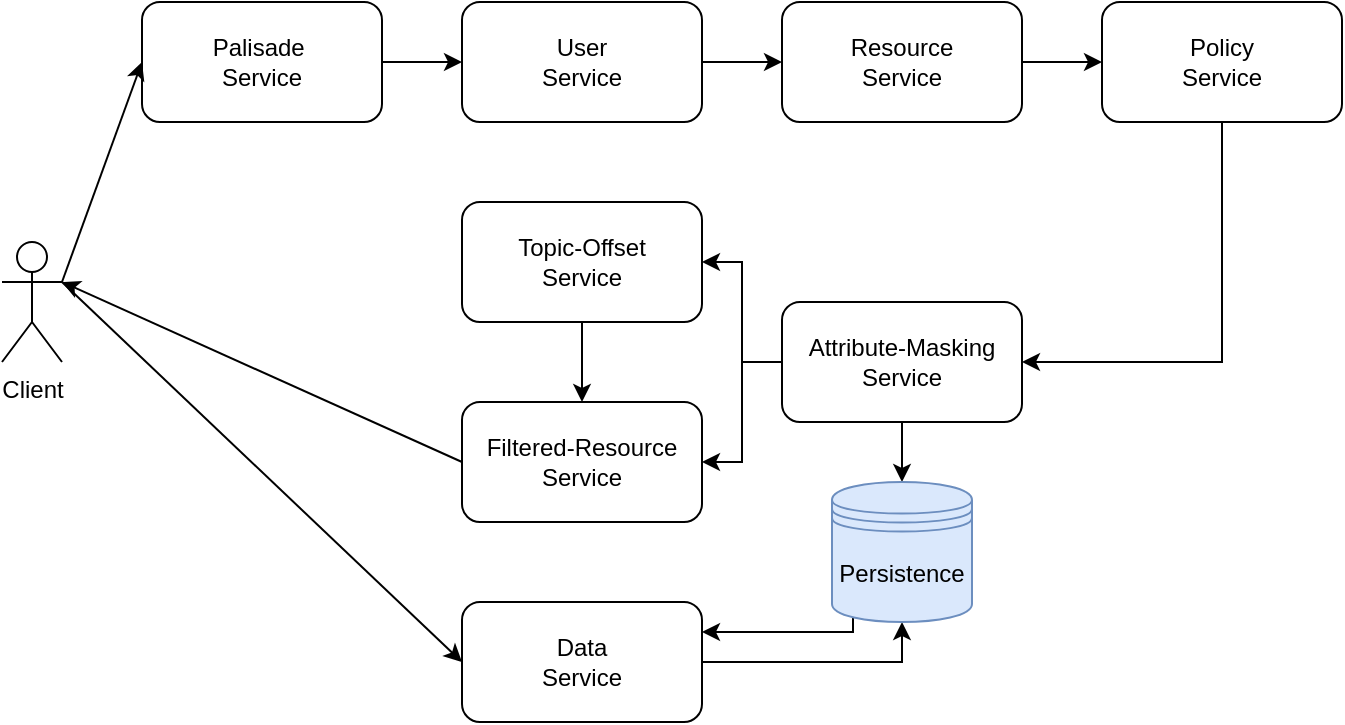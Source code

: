 <mxfile version="14.9.2" type="device"><diagram id="K2DqNs0AzOiKwqhFZqn-" name="Page-1"><mxGraphModel dx="2062" dy="1122" grid="1" gridSize="10" guides="1" tooltips="1" connect="1" arrows="1" fold="1" page="1" pageScale="1" pageWidth="827" pageHeight="1169" math="0" shadow="0"><root><mxCell id="0"/><mxCell id="1" parent="0"/><mxCell id="4KjDwE-u5lRQgsTlzhHM-1" value="Client" style="shape=umlActor;verticalLabelPosition=bottom;verticalAlign=top;html=1;outlineConnect=0;" parent="1" vertex="1"><mxGeometry x="50" y="300" width="30" height="60" as="geometry"/></mxCell><mxCell id="4KjDwE-u5lRQgsTlzhHM-2" value="Palisade&amp;nbsp;&lt;br&gt;Service" style="rounded=1;whiteSpace=wrap;html=1;" parent="1" vertex="1"><mxGeometry x="120" y="180" width="120" height="60" as="geometry"/></mxCell><mxCell id="4KjDwE-u5lRQgsTlzhHM-3" value="User&lt;br&gt;Service" style="rounded=1;whiteSpace=wrap;html=1;" parent="1" vertex="1"><mxGeometry x="280" y="180" width="120" height="60" as="geometry"/></mxCell><mxCell id="4KjDwE-u5lRQgsTlzhHM-4" value="Resource&lt;br&gt;Service" style="rounded=1;whiteSpace=wrap;html=1;" parent="1" vertex="1"><mxGeometry x="440" y="180" width="120" height="60" as="geometry"/></mxCell><mxCell id="4x0Uvs8IPhxRv4M87XYm-22" style="edgeStyle=orthogonalEdgeStyle;rounded=0;orthogonalLoop=1;jettySize=auto;html=1;exitX=0.5;exitY=1;exitDx=0;exitDy=0;entryX=1;entryY=0.5;entryDx=0;entryDy=0;" edge="1" parent="1" source="4KjDwE-u5lRQgsTlzhHM-5" target="4KjDwE-u5lRQgsTlzhHM-6"><mxGeometry relative="1" as="geometry"/></mxCell><mxCell id="4KjDwE-u5lRQgsTlzhHM-5" value="Policy&lt;br&gt;Service" style="rounded=1;whiteSpace=wrap;html=1;" parent="1" vertex="1"><mxGeometry x="600" y="180" width="120" height="60" as="geometry"/></mxCell><mxCell id="4x0Uvs8IPhxRv4M87XYm-24" style="edgeStyle=orthogonalEdgeStyle;rounded=0;orthogonalLoop=1;jettySize=auto;html=1;exitX=0;exitY=0.5;exitDx=0;exitDy=0;" edge="1" parent="1" source="4KjDwE-u5lRQgsTlzhHM-6" target="4KjDwE-u5lRQgsTlzhHM-8"><mxGeometry relative="1" as="geometry"/></mxCell><mxCell id="4x0Uvs8IPhxRv4M87XYm-25" style="edgeStyle=orthogonalEdgeStyle;rounded=0;orthogonalLoop=1;jettySize=auto;html=1;exitX=0;exitY=0.5;exitDx=0;exitDy=0;entryX=1;entryY=0.5;entryDx=0;entryDy=0;" edge="1" parent="1" source="4KjDwE-u5lRQgsTlzhHM-6" target="4KjDwE-u5lRQgsTlzhHM-7"><mxGeometry relative="1" as="geometry"/></mxCell><mxCell id="4x0Uvs8IPhxRv4M87XYm-33" style="edgeStyle=orthogonalEdgeStyle;rounded=0;orthogonalLoop=1;jettySize=auto;html=1;exitX=0.5;exitY=1;exitDx=0;exitDy=0;entryX=0.5;entryY=0;entryDx=0;entryDy=0;" edge="1" parent="1" source="4KjDwE-u5lRQgsTlzhHM-6" target="4x0Uvs8IPhxRv4M87XYm-28"><mxGeometry relative="1" as="geometry"/></mxCell><mxCell id="4KjDwE-u5lRQgsTlzhHM-6" value="Attribute-Masking&lt;br&gt;Service" style="rounded=1;whiteSpace=wrap;html=1;" parent="1" vertex="1"><mxGeometry x="440" y="330" width="120" height="60" as="geometry"/></mxCell><mxCell id="4KjDwE-u5lRQgsTlzhHM-7" value="Filtered-Resource&lt;br&gt;Service" style="rounded=1;whiteSpace=wrap;html=1;" parent="1" vertex="1"><mxGeometry x="280" y="380" width="120" height="60" as="geometry"/></mxCell><mxCell id="4KjDwE-u5lRQgsTlzhHM-8" value="Topic-Offset&lt;br&gt;Service" style="rounded=1;whiteSpace=wrap;html=1;" parent="1" vertex="1"><mxGeometry x="280" y="280" width="120" height="60" as="geometry"/></mxCell><mxCell id="4KjDwE-u5lRQgsTlzhHM-9" value="" style="endArrow=classic;html=1;entryX=0;entryY=0.5;entryDx=0;entryDy=0;" parent="1" target="4KjDwE-u5lRQgsTlzhHM-2" edge="1"><mxGeometry width="50" height="50" relative="1" as="geometry"><mxPoint x="80" y="320" as="sourcePoint"/><mxPoint x="150" y="150" as="targetPoint"/></mxGeometry></mxCell><mxCell id="4x0Uvs8IPhxRv4M87XYm-29" style="edgeStyle=orthogonalEdgeStyle;rounded=0;orthogonalLoop=1;jettySize=auto;html=1;exitX=1;exitY=0.5;exitDx=0;exitDy=0;entryX=0.5;entryY=1;entryDx=0;entryDy=0;" edge="1" parent="1" source="tTpZeJfRO08eOyEqsht3-3" target="4x0Uvs8IPhxRv4M87XYm-28"><mxGeometry relative="1" as="geometry"/></mxCell><mxCell id="tTpZeJfRO08eOyEqsht3-3" value="Data&lt;br&gt;Service" style="rounded=1;whiteSpace=wrap;html=1;" parent="1" vertex="1"><mxGeometry x="280" y="480" width="120" height="60" as="geometry"/></mxCell><mxCell id="tTpZeJfRO08eOyEqsht3-9" value="" style="endArrow=classic;html=1;entryX=0;entryY=0.5;entryDx=0;entryDy=0;exitX=1;exitY=0.5;exitDx=0;exitDy=0;" parent="1" target="4KjDwE-u5lRQgsTlzhHM-3" edge="1" source="4KjDwE-u5lRQgsTlzhHM-2"><mxGeometry width="50" height="50" relative="1" as="geometry"><mxPoint x="280" y="190" as="sourcePoint"/><mxPoint x="320" y="140" as="targetPoint"/></mxGeometry></mxCell><mxCell id="tTpZeJfRO08eOyEqsht3-11" value="" style="endArrow=classic;html=1;entryX=0;entryY=0.5;entryDx=0;entryDy=0;exitX=1;exitY=0.5;exitDx=0;exitDy=0;" parent="1" target="4KjDwE-u5lRQgsTlzhHM-4" edge="1" source="4KjDwE-u5lRQgsTlzhHM-3"><mxGeometry width="50" height="50" relative="1" as="geometry"><mxPoint x="440" y="190" as="sourcePoint"/><mxPoint x="510" y="110" as="targetPoint"/></mxGeometry></mxCell><mxCell id="tTpZeJfRO08eOyEqsht3-12" value="" style="endArrow=classic;html=1;exitX=1;exitY=0.5;exitDx=0;exitDy=0;" parent="1" target="4KjDwE-u5lRQgsTlzhHM-5" edge="1" source="4KjDwE-u5lRQgsTlzhHM-4"><mxGeometry width="50" height="50" relative="1" as="geometry"><mxPoint x="600" y="190" as="sourcePoint"/><mxPoint x="670" y="110" as="targetPoint"/></mxGeometry></mxCell><mxCell id="tTpZeJfRO08eOyEqsht3-20" value="" style="endArrow=classic;html=1;entryX=0;entryY=0.5;entryDx=0;entryDy=0;" parent="1" target="tTpZeJfRO08eOyEqsht3-3" edge="1"><mxGeometry width="50" height="50" relative="1" as="geometry"><mxPoint x="80" y="320" as="sourcePoint"/><mxPoint x="180" y="420" as="targetPoint"/></mxGeometry></mxCell><mxCell id="3" value="" style="endArrow=classic;html=1;entryX=0.5;entryY=0;entryDx=0;entryDy=0;" parent="1" target="4KjDwE-u5lRQgsTlzhHM-7" edge="1"><mxGeometry width="50" height="50" relative="1" as="geometry"><mxPoint x="340" y="340" as="sourcePoint"/><mxPoint x="260" y="320" as="targetPoint"/></mxGeometry></mxCell><mxCell id="5" value="" style="endArrow=classic;html=1;exitX=0;exitY=0.5;exitDx=0;exitDy=0;entryX=1;entryY=0.333;entryDx=0;entryDy=0;entryPerimeter=0;" parent="1" source="4KjDwE-u5lRQgsTlzhHM-7" edge="1" target="4KjDwE-u5lRQgsTlzhHM-1"><mxGeometry width="50" height="50" relative="1" as="geometry"><mxPoint x="200" y="400" as="sourcePoint"/><mxPoint x="90" y="330" as="targetPoint"/></mxGeometry></mxCell><mxCell id="4x0Uvs8IPhxRv4M87XYm-31" style="edgeStyle=orthogonalEdgeStyle;rounded=0;orthogonalLoop=1;jettySize=auto;html=1;exitX=0.15;exitY=0.95;exitDx=0;exitDy=0;exitPerimeter=0;entryX=1;entryY=0.25;entryDx=0;entryDy=0;" edge="1" parent="1" source="4x0Uvs8IPhxRv4M87XYm-28" target="tTpZeJfRO08eOyEqsht3-3"><mxGeometry relative="1" as="geometry"><Array as="points"><mxPoint x="476" y="495"/></Array></mxGeometry></mxCell><mxCell id="4x0Uvs8IPhxRv4M87XYm-28" value="Persistence" style="shape=datastore;whiteSpace=wrap;html=1;fillColor=#dae8fc;strokeColor=#6c8ebf;" vertex="1" parent="1"><mxGeometry x="465" y="420" width="70" height="70" as="geometry"/></mxCell></root></mxGraphModel></diagram></mxfile>